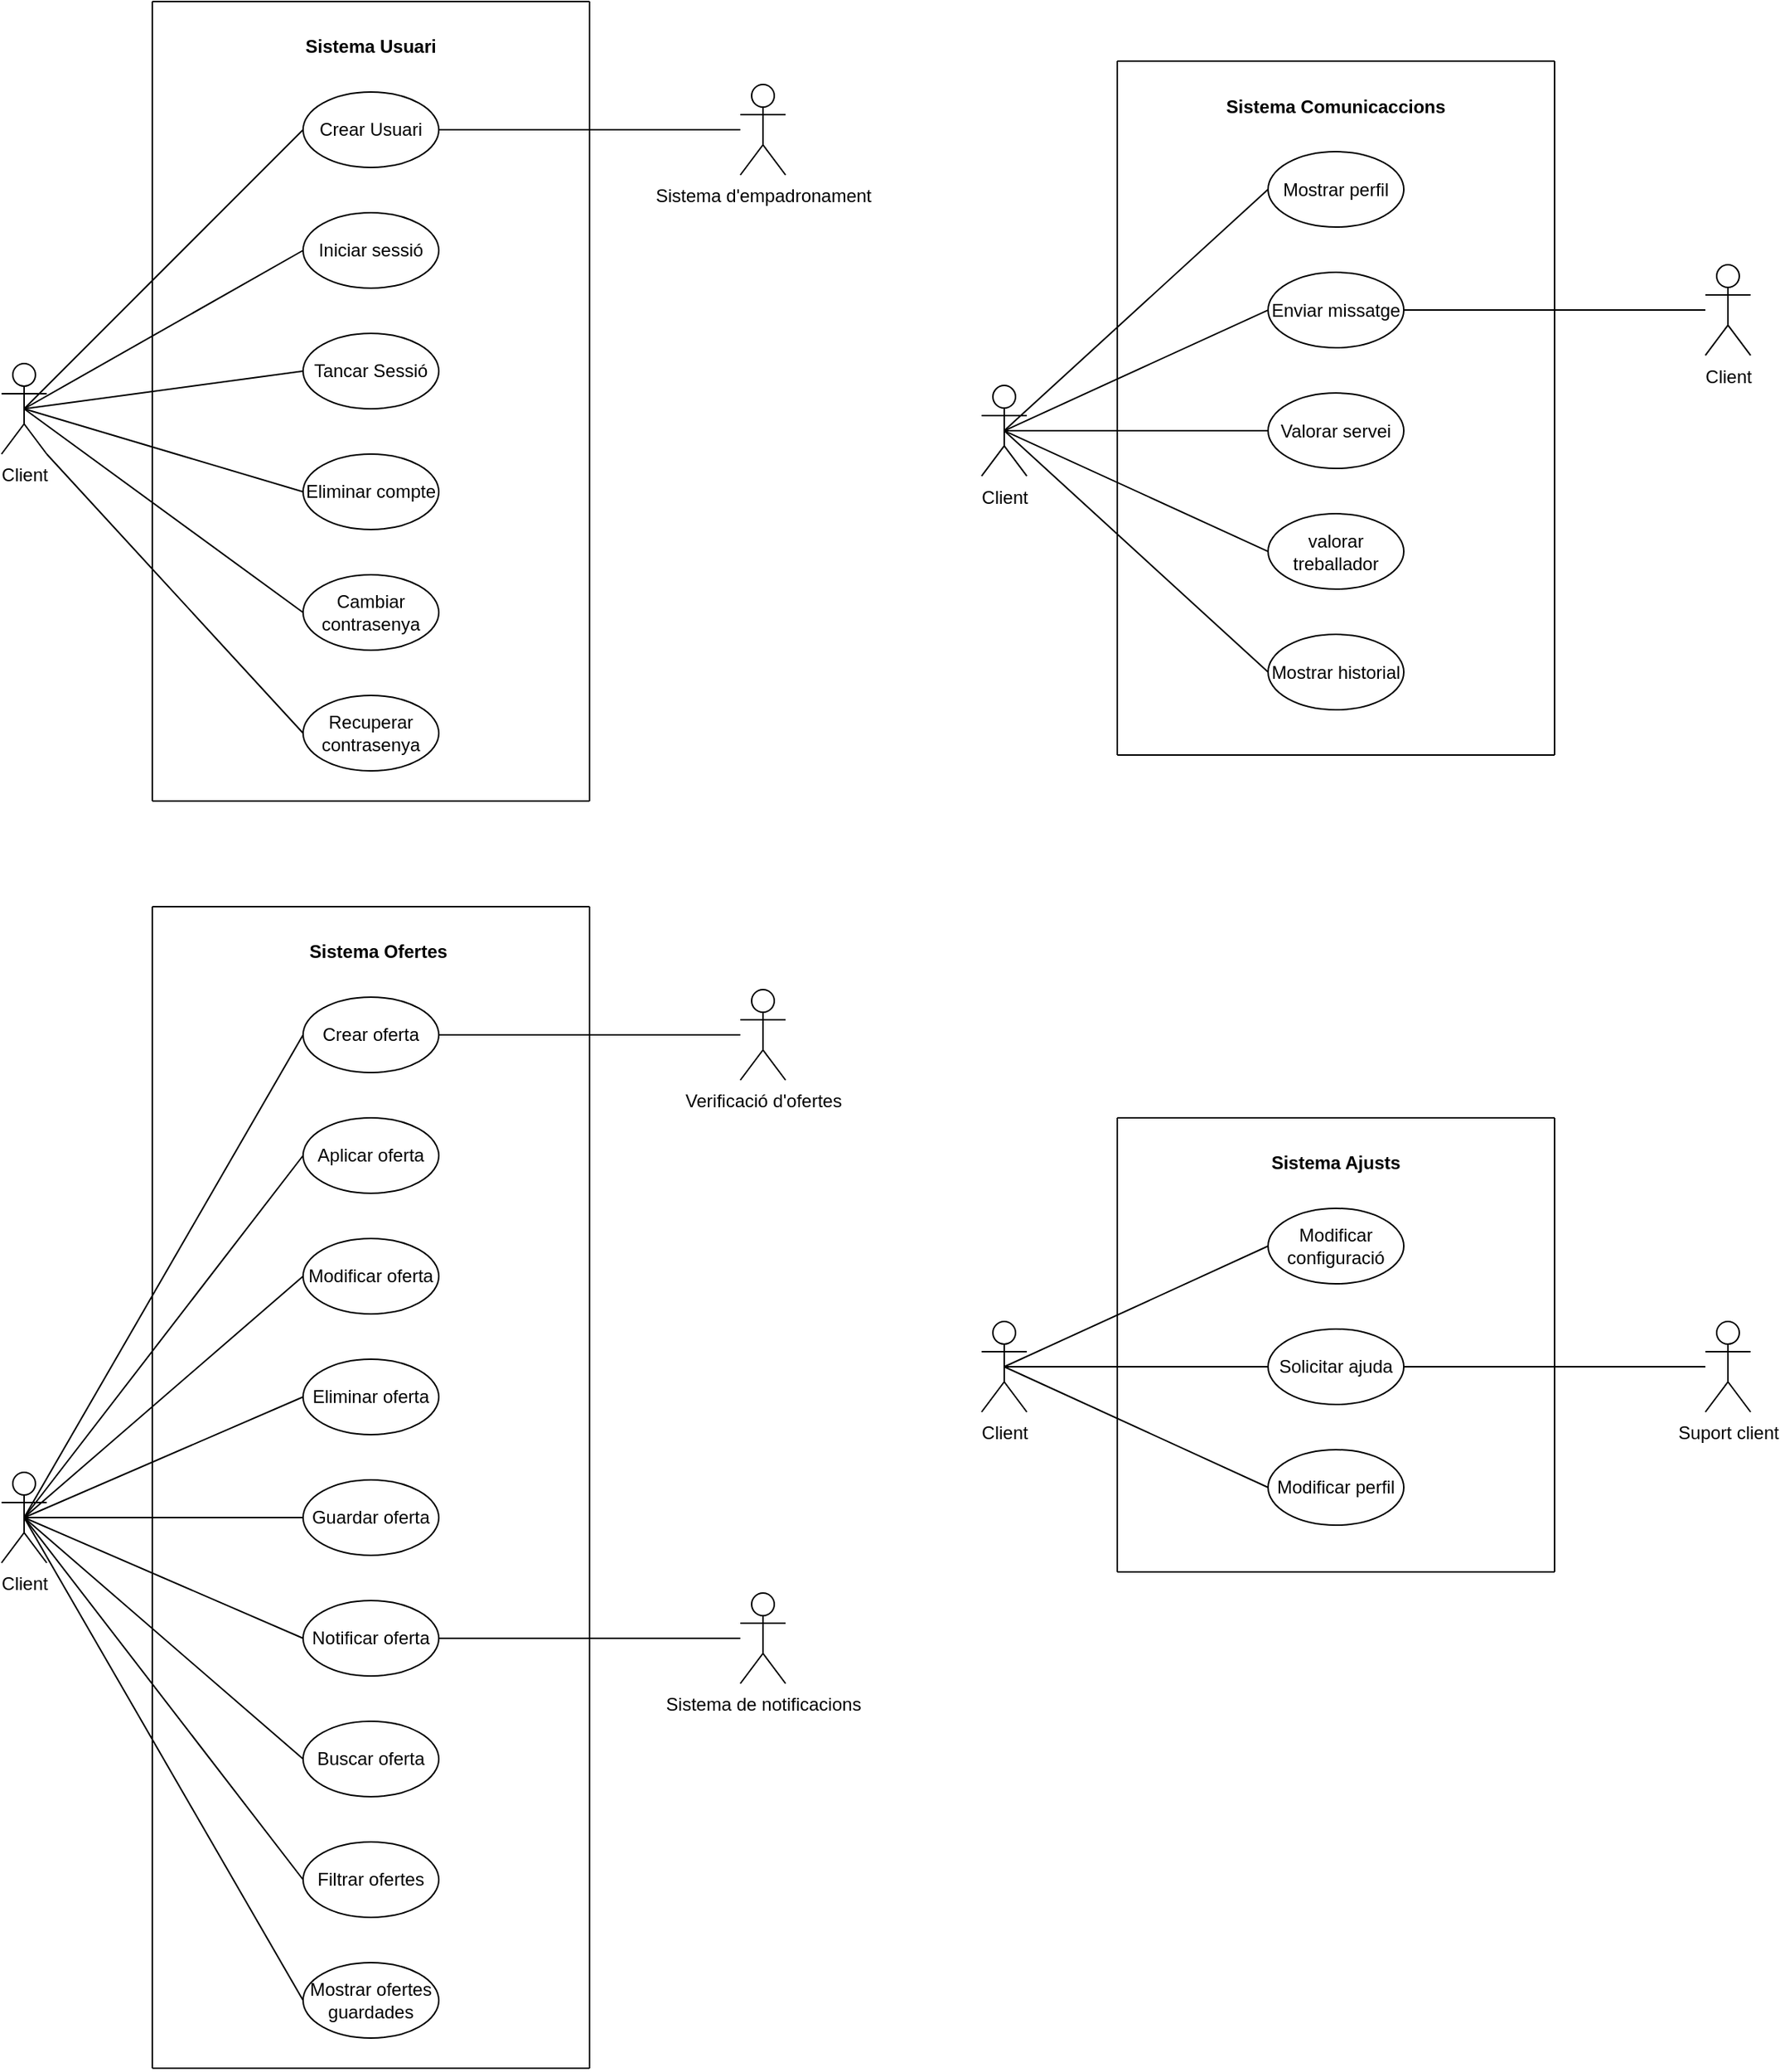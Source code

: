<mxfile version="22.0.8" type="google">
  <diagram name="Página-1" id="-wLCwBoct2FzAgjnOTU8">
    <mxGraphModel grid="1" page="1" gridSize="10" guides="1" tooltips="1" connect="1" arrows="1" fold="1" pageScale="1" pageWidth="827" pageHeight="1169" math="0" shadow="0">
      <root>
        <mxCell id="0" />
        <mxCell id="1" parent="0" />
        <mxCell id="IFgAkzEarcToZHIrqF3G-2" value="Client" style="shape=umlActor;verticalLabelPosition=bottom;verticalAlign=top;html=1;outlineConnect=0;" vertex="1" parent="1">
          <mxGeometry x="70" y="330" width="30" height="60" as="geometry" />
        </mxCell>
        <mxCell id="IFgAkzEarcToZHIrqF3G-3" value="Crear Usuari" style="ellipse;whiteSpace=wrap;html=1;" vertex="1" parent="1">
          <mxGeometry x="270" y="150" width="90" height="50" as="geometry" />
        </mxCell>
        <mxCell id="IFgAkzEarcToZHIrqF3G-4" value="" style="endArrow=none;html=1;rounded=0;exitX=0.5;exitY=0.5;exitDx=0;exitDy=0;exitPerimeter=0;entryX=0;entryY=0.5;entryDx=0;entryDy=0;" edge="1" parent="1" source="IFgAkzEarcToZHIrqF3G-2" target="IFgAkzEarcToZHIrqF3G-3">
          <mxGeometry width="50" height="50" relative="1" as="geometry">
            <mxPoint x="260" y="350" as="sourcePoint" />
            <mxPoint x="350" y="220" as="targetPoint" />
          </mxGeometry>
        </mxCell>
        <mxCell id="IFgAkzEarcToZHIrqF3G-7" value="Tancar Sessió" style="ellipse;whiteSpace=wrap;html=1;" vertex="1" parent="1">
          <mxGeometry x="270" y="310" width="90" height="50" as="geometry" />
        </mxCell>
        <mxCell id="IFgAkzEarcToZHIrqF3G-8" value="Iniciar sessió" style="ellipse;whiteSpace=wrap;html=1;" vertex="1" parent="1">
          <mxGeometry x="270" y="230" width="90" height="50" as="geometry" />
        </mxCell>
        <mxCell id="IFgAkzEarcToZHIrqF3G-9" value="Cambiar contrasenya" style="ellipse;whiteSpace=wrap;html=1;" vertex="1" parent="1">
          <mxGeometry x="270" y="470" width="90" height="50" as="geometry" />
        </mxCell>
        <mxCell id="IFgAkzEarcToZHIrqF3G-13" value="&lt;b&gt;Sistema Usuari&lt;/b&gt;" style="text;html=1;strokeColor=none;fillColor=none;align=center;verticalAlign=middle;whiteSpace=wrap;rounded=0;" vertex="1" parent="1">
          <mxGeometry x="270" y="110" width="90" height="20" as="geometry" />
        </mxCell>
        <mxCell id="IFgAkzEarcToZHIrqF3G-15" value="" style="endArrow=none;html=1;rounded=0;exitX=0.5;exitY=0.5;exitDx=0;exitDy=0;exitPerimeter=0;entryX=0;entryY=0.5;entryDx=0;entryDy=0;" edge="1" parent="1" source="IFgAkzEarcToZHIrqF3G-2" target="IFgAkzEarcToZHIrqF3G-7">
          <mxGeometry width="50" height="50" relative="1" as="geometry">
            <mxPoint x="160" y="360" as="sourcePoint" />
            <mxPoint x="210" y="310" as="targetPoint" />
          </mxGeometry>
        </mxCell>
        <mxCell id="IFgAkzEarcToZHIrqF3G-16" value="" style="endArrow=none;html=1;rounded=0;exitX=0.5;exitY=0.5;exitDx=0;exitDy=0;exitPerimeter=0;entryX=0;entryY=0.5;entryDx=0;entryDy=0;" edge="1" parent="1" source="IFgAkzEarcToZHIrqF3G-2" target="IFgAkzEarcToZHIrqF3G-9">
          <mxGeometry width="50" height="50" relative="1" as="geometry">
            <mxPoint x="160" y="390" as="sourcePoint" />
            <mxPoint x="210" y="340" as="targetPoint" />
          </mxGeometry>
        </mxCell>
        <mxCell id="IFgAkzEarcToZHIrqF3G-24" value="" style="endArrow=none;html=1;rounded=0;entryX=0;entryY=0.5;entryDx=0;entryDy=0;exitX=0.5;exitY=0.5;exitDx=0;exitDy=0;exitPerimeter=0;" edge="1" parent="1" source="IFgAkzEarcToZHIrqF3G-2" target="IFgAkzEarcToZHIrqF3G-8">
          <mxGeometry width="50" height="50" relative="1" as="geometry">
            <mxPoint x="460" y="380" as="sourcePoint" />
            <mxPoint x="510" y="330" as="targetPoint" />
          </mxGeometry>
        </mxCell>
        <mxCell id="IFgAkzEarcToZHIrqF3G-25" value="Eliminar compte" style="ellipse;whiteSpace=wrap;html=1;" vertex="1" parent="1">
          <mxGeometry x="270" y="390" width="90" height="50" as="geometry" />
        </mxCell>
        <mxCell id="IFgAkzEarcToZHIrqF3G-26" value="" style="endArrow=none;html=1;rounded=0;entryX=0;entryY=0.5;entryDx=0;entryDy=0;exitX=0.5;exitY=0.5;exitDx=0;exitDy=0;exitPerimeter=0;" edge="1" parent="1" source="IFgAkzEarcToZHIrqF3G-2" target="IFgAkzEarcToZHIrqF3G-25">
          <mxGeometry width="50" height="50" relative="1" as="geometry">
            <mxPoint x="190" y="440" as="sourcePoint" />
            <mxPoint x="240" y="390" as="targetPoint" />
          </mxGeometry>
        </mxCell>
        <mxCell id="IFgAkzEarcToZHIrqF3G-78" value="" style="endArrow=none;html=1;rounded=0;strokeWidth=1;" edge="1" parent="1">
          <mxGeometry width="50" height="50" relative="1" as="geometry">
            <mxPoint x="170" y="620" as="sourcePoint" />
            <mxPoint x="170" y="90" as="targetPoint" />
            <Array as="points">
              <mxPoint x="170" y="360" />
            </Array>
          </mxGeometry>
        </mxCell>
        <mxCell id="IFgAkzEarcToZHIrqF3G-79" value="" style="endArrow=none;html=1;rounded=0;strokeWidth=1;" edge="1" parent="1">
          <mxGeometry width="50" height="50" relative="1" as="geometry">
            <mxPoint x="460" y="90" as="sourcePoint" />
            <mxPoint x="170" y="90" as="targetPoint" />
          </mxGeometry>
        </mxCell>
        <mxCell id="IFgAkzEarcToZHIrqF3G-80" value="" style="endArrow=none;html=1;rounded=0;strokeWidth=1;" edge="1" parent="1">
          <mxGeometry width="50" height="50" relative="1" as="geometry">
            <mxPoint x="460" y="620" as="sourcePoint" />
            <mxPoint x="460" y="90" as="targetPoint" />
          </mxGeometry>
        </mxCell>
        <mxCell id="IFgAkzEarcToZHIrqF3G-81" value="" style="endArrow=none;html=1;rounded=0;strokeWidth=1;" edge="1" parent="1">
          <mxGeometry width="50" height="50" relative="1" as="geometry">
            <mxPoint x="170" y="620" as="sourcePoint" />
            <mxPoint x="460" y="620" as="targetPoint" />
          </mxGeometry>
        </mxCell>
        <mxCell id="IFgAkzEarcToZHIrqF3G-84" value="Recuperar contrasenya" style="ellipse;whiteSpace=wrap;html=1;" vertex="1" parent="1">
          <mxGeometry x="270" y="550" width="90" height="50" as="geometry" />
        </mxCell>
        <mxCell id="IFgAkzEarcToZHIrqF3G-85" value="" style="endArrow=none;html=1;rounded=0;entryX=0;entryY=0.5;entryDx=0;entryDy=0;" edge="1" parent="1" target="IFgAkzEarcToZHIrqF3G-84">
          <mxGeometry width="50" height="50" relative="1" as="geometry">
            <mxPoint x="100" y="389.999" as="sourcePoint" />
            <mxPoint x="210" y="426.08" as="targetPoint" />
          </mxGeometry>
        </mxCell>
        <mxCell id="IFgAkzEarcToZHIrqF3G-88" value="Sistema d&#39;empadronament" style="shape=umlActor;verticalLabelPosition=bottom;verticalAlign=top;html=1;outlineConnect=0;" vertex="1" parent="1">
          <mxGeometry x="560" y="145" width="30" height="60" as="geometry" />
        </mxCell>
        <mxCell id="IFgAkzEarcToZHIrqF3G-89" value="" style="endArrow=none;html=1;rounded=0;exitX=1;exitY=0.5;exitDx=0;exitDy=0;" edge="1" parent="1" source="IFgAkzEarcToZHIrqF3G-3" target="IFgAkzEarcToZHIrqF3G-88">
          <mxGeometry width="50" height="50" relative="1" as="geometry">
            <mxPoint x="480" y="470" as="sourcePoint" />
            <mxPoint x="665" y="285" as="targetPoint" />
          </mxGeometry>
        </mxCell>
        <mxCell id="IFgAkzEarcToZHIrqF3G-90" value="Client" style="shape=umlActor;verticalLabelPosition=bottom;verticalAlign=top;html=1;outlineConnect=0;" vertex="1" parent="1">
          <mxGeometry x="70" y="1065" width="30" height="60" as="geometry" />
        </mxCell>
        <mxCell id="IFgAkzEarcToZHIrqF3G-91" value="Crear oferta" style="ellipse;whiteSpace=wrap;html=1;" vertex="1" parent="1">
          <mxGeometry x="270" y="750" width="90" height="50" as="geometry" />
        </mxCell>
        <mxCell id="IFgAkzEarcToZHIrqF3G-92" value="" style="endArrow=none;html=1;rounded=0;exitX=0.5;exitY=0.5;exitDx=0;exitDy=0;exitPerimeter=0;entryX=0;entryY=0.5;entryDx=0;entryDy=0;" edge="1" parent="1" source="IFgAkzEarcToZHIrqF3G-90" target="IFgAkzEarcToZHIrqF3G-91">
          <mxGeometry width="50" height="50" relative="1" as="geometry">
            <mxPoint x="260" y="950" as="sourcePoint" />
            <mxPoint x="350" y="820" as="targetPoint" />
          </mxGeometry>
        </mxCell>
        <mxCell id="IFgAkzEarcToZHIrqF3G-93" value="Modificar oferta" style="ellipse;whiteSpace=wrap;html=1;" vertex="1" parent="1">
          <mxGeometry x="270" y="910" width="90" height="50" as="geometry" />
        </mxCell>
        <mxCell id="IFgAkzEarcToZHIrqF3G-94" value="Aplicar oferta" style="ellipse;whiteSpace=wrap;html=1;" vertex="1" parent="1">
          <mxGeometry x="270" y="830" width="90" height="50" as="geometry" />
        </mxCell>
        <mxCell id="IFgAkzEarcToZHIrqF3G-95" value="Guardar oferta" style="ellipse;whiteSpace=wrap;html=1;" vertex="1" parent="1">
          <mxGeometry x="270" y="1070" width="90" height="50" as="geometry" />
        </mxCell>
        <mxCell id="IFgAkzEarcToZHIrqF3G-96" value="&lt;b&gt;Sistema Ofertes&lt;/b&gt;" style="text;html=1;strokeColor=none;fillColor=none;align=center;verticalAlign=middle;whiteSpace=wrap;rounded=0;" vertex="1" parent="1">
          <mxGeometry x="270" y="710" width="100" height="20" as="geometry" />
        </mxCell>
        <mxCell id="IFgAkzEarcToZHIrqF3G-97" value="" style="endArrow=none;html=1;rounded=0;exitX=0.5;exitY=0.5;exitDx=0;exitDy=0;exitPerimeter=0;entryX=0;entryY=0.5;entryDx=0;entryDy=0;" edge="1" parent="1" source="IFgAkzEarcToZHIrqF3G-90" target="IFgAkzEarcToZHIrqF3G-93">
          <mxGeometry width="50" height="50" relative="1" as="geometry">
            <mxPoint x="160" y="960" as="sourcePoint" />
            <mxPoint x="210" y="910" as="targetPoint" />
          </mxGeometry>
        </mxCell>
        <mxCell id="IFgAkzEarcToZHIrqF3G-98" value="" style="endArrow=none;html=1;rounded=0;exitX=0.5;exitY=0.5;exitDx=0;exitDy=0;exitPerimeter=0;entryX=0;entryY=0.5;entryDx=0;entryDy=0;" edge="1" parent="1" source="IFgAkzEarcToZHIrqF3G-90" target="IFgAkzEarcToZHIrqF3G-95">
          <mxGeometry width="50" height="50" relative="1" as="geometry">
            <mxPoint x="160" y="990" as="sourcePoint" />
            <mxPoint x="210" y="940" as="targetPoint" />
          </mxGeometry>
        </mxCell>
        <mxCell id="IFgAkzEarcToZHIrqF3G-99" value="" style="endArrow=none;html=1;rounded=0;entryX=0;entryY=0.5;entryDx=0;entryDy=0;exitX=0.5;exitY=0.5;exitDx=0;exitDy=0;exitPerimeter=0;" edge="1" parent="1" source="IFgAkzEarcToZHIrqF3G-90" target="IFgAkzEarcToZHIrqF3G-94">
          <mxGeometry width="50" height="50" relative="1" as="geometry">
            <mxPoint x="460" y="980" as="sourcePoint" />
            <mxPoint x="510" y="930" as="targetPoint" />
          </mxGeometry>
        </mxCell>
        <mxCell id="IFgAkzEarcToZHIrqF3G-100" value="Eliminar oferta" style="ellipse;whiteSpace=wrap;html=1;" vertex="1" parent="1">
          <mxGeometry x="270" y="990" width="90" height="50" as="geometry" />
        </mxCell>
        <mxCell id="IFgAkzEarcToZHIrqF3G-101" value="" style="endArrow=none;html=1;rounded=0;entryX=0;entryY=0.5;entryDx=0;entryDy=0;exitX=0.5;exitY=0.5;exitDx=0;exitDy=0;exitPerimeter=0;" edge="1" parent="1" source="IFgAkzEarcToZHIrqF3G-90" target="IFgAkzEarcToZHIrqF3G-100">
          <mxGeometry width="50" height="50" relative="1" as="geometry">
            <mxPoint x="190" y="1040" as="sourcePoint" />
            <mxPoint x="240" y="990" as="targetPoint" />
          </mxGeometry>
        </mxCell>
        <mxCell id="IFgAkzEarcToZHIrqF3G-102" value="" style="endArrow=none;html=1;rounded=0;strokeWidth=1;" edge="1" parent="1">
          <mxGeometry width="50" height="50" relative="1" as="geometry">
            <mxPoint x="170" y="1460" as="sourcePoint" />
            <mxPoint x="170" y="690" as="targetPoint" />
            <Array as="points">
              <mxPoint x="170" y="960" />
            </Array>
          </mxGeometry>
        </mxCell>
        <mxCell id="IFgAkzEarcToZHIrqF3G-103" value="" style="endArrow=none;html=1;rounded=0;strokeWidth=1;" edge="1" parent="1">
          <mxGeometry width="50" height="50" relative="1" as="geometry">
            <mxPoint x="460" y="690" as="sourcePoint" />
            <mxPoint x="170" y="690" as="targetPoint" />
          </mxGeometry>
        </mxCell>
        <mxCell id="IFgAkzEarcToZHIrqF3G-104" value="" style="endArrow=none;html=1;rounded=0;strokeWidth=1;" edge="1" parent="1">
          <mxGeometry width="50" height="50" relative="1" as="geometry">
            <mxPoint x="460" y="1460" as="sourcePoint" />
            <mxPoint x="460" y="690" as="targetPoint" />
          </mxGeometry>
        </mxCell>
        <mxCell id="IFgAkzEarcToZHIrqF3G-106" value="Notificar oferta" style="ellipse;whiteSpace=wrap;html=1;" vertex="1" parent="1">
          <mxGeometry x="270" y="1150" width="90" height="50" as="geometry" />
        </mxCell>
        <mxCell id="IFgAkzEarcToZHIrqF3G-107" value="" style="endArrow=none;html=1;rounded=0;entryX=0;entryY=0.5;entryDx=0;entryDy=0;exitX=0.5;exitY=0.5;exitDx=0;exitDy=0;exitPerimeter=0;" edge="1" parent="1" source="IFgAkzEarcToZHIrqF3G-90" target="IFgAkzEarcToZHIrqF3G-106">
          <mxGeometry width="50" height="50" relative="1" as="geometry">
            <mxPoint x="100" y="989.999" as="sourcePoint" />
            <mxPoint x="210" y="1026.08" as="targetPoint" />
          </mxGeometry>
        </mxCell>
        <mxCell id="IFgAkzEarcToZHIrqF3G-108" value="Verificació d&#39;ofertes" style="shape=umlActor;verticalLabelPosition=bottom;verticalAlign=top;html=1;outlineConnect=0;" vertex="1" parent="1">
          <mxGeometry x="560" y="745" width="30" height="60" as="geometry" />
        </mxCell>
        <mxCell id="IFgAkzEarcToZHIrqF3G-109" value="" style="endArrow=none;html=1;rounded=0;exitX=1;exitY=0.5;exitDx=0;exitDy=0;" edge="1" parent="1" source="IFgAkzEarcToZHIrqF3G-91" target="IFgAkzEarcToZHIrqF3G-108">
          <mxGeometry width="50" height="50" relative="1" as="geometry">
            <mxPoint x="480" y="1070" as="sourcePoint" />
            <mxPoint x="665" y="885" as="targetPoint" />
          </mxGeometry>
        </mxCell>
        <mxCell id="IFgAkzEarcToZHIrqF3G-110" value="" style="endArrow=none;html=1;rounded=0;strokeWidth=1;" edge="1" parent="1">
          <mxGeometry width="50" height="50" relative="1" as="geometry">
            <mxPoint x="170" y="1460" as="sourcePoint" />
            <mxPoint x="460" y="1460" as="targetPoint" />
          </mxGeometry>
        </mxCell>
        <mxCell id="IFgAkzEarcToZHIrqF3G-111" value="Buscar oferta" style="ellipse;whiteSpace=wrap;html=1;" vertex="1" parent="1">
          <mxGeometry x="270" y="1230" width="90" height="50" as="geometry" />
        </mxCell>
        <mxCell id="IFgAkzEarcToZHIrqF3G-112" value="" style="endArrow=none;html=1;rounded=0;entryX=0;entryY=0.5;entryDx=0;entryDy=0;exitX=0.5;exitY=0.5;exitDx=0;exitDy=0;exitPerimeter=0;" edge="1" parent="1" source="IFgAkzEarcToZHIrqF3G-90" target="IFgAkzEarcToZHIrqF3G-111">
          <mxGeometry width="50" height="50" relative="1" as="geometry">
            <mxPoint x="100" y="1059.999" as="sourcePoint" />
            <mxPoint x="210" y="1096.08" as="targetPoint" />
          </mxGeometry>
        </mxCell>
        <mxCell id="IFgAkzEarcToZHIrqF3G-113" value="Filtrar ofertes" style="ellipse;whiteSpace=wrap;html=1;" vertex="1" parent="1">
          <mxGeometry x="270" y="1310" width="90" height="50" as="geometry" />
        </mxCell>
        <mxCell id="IFgAkzEarcToZHIrqF3G-114" value="" style="endArrow=none;html=1;rounded=0;entryX=0;entryY=0.5;entryDx=0;entryDy=0;exitX=0.5;exitY=0.5;exitDx=0;exitDy=0;exitPerimeter=0;" edge="1" parent="1" source="IFgAkzEarcToZHIrqF3G-90" target="IFgAkzEarcToZHIrqF3G-113">
          <mxGeometry width="50" height="50" relative="1" as="geometry">
            <mxPoint x="85" y="1030" as="sourcePoint" />
            <mxPoint x="210" y="1166.08" as="targetPoint" />
          </mxGeometry>
        </mxCell>
        <mxCell id="IFgAkzEarcToZHIrqF3G-115" value="Mostrar ofertes guardades" style="ellipse;whiteSpace=wrap;html=1;" vertex="1" parent="1">
          <mxGeometry x="270" y="1390" width="90" height="50" as="geometry" />
        </mxCell>
        <mxCell id="IFgAkzEarcToZHIrqF3G-116" value="" style="endArrow=none;html=1;rounded=0;entryX=0;entryY=0.5;entryDx=0;entryDy=0;exitX=0.5;exitY=0.5;exitDx=0;exitDy=0;exitPerimeter=0;" edge="1" parent="1" source="IFgAkzEarcToZHIrqF3G-90" target="IFgAkzEarcToZHIrqF3G-115">
          <mxGeometry width="50" height="50" relative="1" as="geometry">
            <mxPoint x="85" y="1100" as="sourcePoint" />
            <mxPoint x="210" y="1236.08" as="targetPoint" />
          </mxGeometry>
        </mxCell>
        <mxCell id="IFgAkzEarcToZHIrqF3G-117" value="Sistema de notificacions" style="shape=umlActor;verticalLabelPosition=bottom;verticalAlign=top;html=1;outlineConnect=0;" vertex="1" parent="1">
          <mxGeometry x="560" y="1145" width="30" height="60" as="geometry" />
        </mxCell>
        <mxCell id="IFgAkzEarcToZHIrqF3G-118" value="" style="endArrow=none;html=1;rounded=0;exitX=1;exitY=0.5;exitDx=0;exitDy=0;" edge="1" parent="1" source="IFgAkzEarcToZHIrqF3G-106" target="IFgAkzEarcToZHIrqF3G-117">
          <mxGeometry width="50" height="50" relative="1" as="geometry">
            <mxPoint x="360" y="1170" as="sourcePoint" />
            <mxPoint x="665" y="1280" as="targetPoint" />
          </mxGeometry>
        </mxCell>
        <mxCell id="IFgAkzEarcToZHIrqF3G-119" value="Client" style="shape=umlActor;verticalLabelPosition=bottom;verticalAlign=top;html=1;outlineConnect=0;" vertex="1" parent="1">
          <mxGeometry x="720" y="344.52" width="30" height="60" as="geometry" />
        </mxCell>
        <mxCell id="IFgAkzEarcToZHIrqF3G-120" value="Mostrar perfil" style="ellipse;whiteSpace=wrap;html=1;" vertex="1" parent="1">
          <mxGeometry x="910" y="189.52" width="90" height="50" as="geometry" />
        </mxCell>
        <mxCell id="IFgAkzEarcToZHIrqF3G-121" value="" style="endArrow=none;html=1;rounded=0;exitX=0.5;exitY=0.5;exitDx=0;exitDy=0;exitPerimeter=0;entryX=0;entryY=0.5;entryDx=0;entryDy=0;" edge="1" parent="1" source="IFgAkzEarcToZHIrqF3G-119" target="IFgAkzEarcToZHIrqF3G-120">
          <mxGeometry width="50" height="50" relative="1" as="geometry">
            <mxPoint x="900" y="389.52" as="sourcePoint" />
            <mxPoint x="990" y="259.52" as="targetPoint" />
          </mxGeometry>
        </mxCell>
        <mxCell id="IFgAkzEarcToZHIrqF3G-122" value="Valorar servei" style="ellipse;whiteSpace=wrap;html=1;" vertex="1" parent="1">
          <mxGeometry x="910" y="349.52" width="90" height="50" as="geometry" />
        </mxCell>
        <mxCell id="IFgAkzEarcToZHIrqF3G-123" value="Enviar missatge" style="ellipse;whiteSpace=wrap;html=1;" vertex="1" parent="1">
          <mxGeometry x="910" y="269.52" width="90" height="50" as="geometry" />
        </mxCell>
        <mxCell id="IFgAkzEarcToZHIrqF3G-124" value="Mostrar historial" style="ellipse;whiteSpace=wrap;html=1;" vertex="1" parent="1">
          <mxGeometry x="910" y="509.52" width="90" height="50" as="geometry" />
        </mxCell>
        <mxCell id="IFgAkzEarcToZHIrqF3G-125" value="&lt;b&gt;Sistema Comunicaccions&lt;/b&gt;" style="text;html=1;strokeColor=none;fillColor=none;align=center;verticalAlign=middle;whiteSpace=wrap;rounded=0;" vertex="1" parent="1">
          <mxGeometry x="875" y="149.52" width="160" height="20" as="geometry" />
        </mxCell>
        <mxCell id="IFgAkzEarcToZHIrqF3G-126" value="" style="endArrow=none;html=1;rounded=0;exitX=0.5;exitY=0.5;exitDx=0;exitDy=0;exitPerimeter=0;entryX=0;entryY=0.5;entryDx=0;entryDy=0;" edge="1" parent="1" source="IFgAkzEarcToZHIrqF3G-119" target="IFgAkzEarcToZHIrqF3G-122">
          <mxGeometry width="50" height="50" relative="1" as="geometry">
            <mxPoint x="800" y="399.52" as="sourcePoint" />
            <mxPoint x="850" y="349.52" as="targetPoint" />
          </mxGeometry>
        </mxCell>
        <mxCell id="IFgAkzEarcToZHIrqF3G-127" value="" style="endArrow=none;html=1;rounded=0;exitX=0.5;exitY=0.5;exitDx=0;exitDy=0;exitPerimeter=0;entryX=0;entryY=0.5;entryDx=0;entryDy=0;" edge="1" parent="1" source="IFgAkzEarcToZHIrqF3G-119" target="IFgAkzEarcToZHIrqF3G-124">
          <mxGeometry width="50" height="50" relative="1" as="geometry">
            <mxPoint x="800" y="429.52" as="sourcePoint" />
            <mxPoint x="850" y="379.52" as="targetPoint" />
          </mxGeometry>
        </mxCell>
        <mxCell id="IFgAkzEarcToZHIrqF3G-128" value="" style="endArrow=none;html=1;rounded=0;entryX=0;entryY=0.5;entryDx=0;entryDy=0;exitX=0.5;exitY=0.5;exitDx=0;exitDy=0;exitPerimeter=0;" edge="1" parent="1" source="IFgAkzEarcToZHIrqF3G-119" target="IFgAkzEarcToZHIrqF3G-123">
          <mxGeometry width="50" height="50" relative="1" as="geometry">
            <mxPoint x="1100" y="419.52" as="sourcePoint" />
            <mxPoint x="1150" y="369.52" as="targetPoint" />
          </mxGeometry>
        </mxCell>
        <mxCell id="IFgAkzEarcToZHIrqF3G-129" value="valorar treballador" style="ellipse;whiteSpace=wrap;html=1;" vertex="1" parent="1">
          <mxGeometry x="910" y="429.52" width="90" height="50" as="geometry" />
        </mxCell>
        <mxCell id="IFgAkzEarcToZHIrqF3G-130" value="" style="endArrow=none;html=1;rounded=0;entryX=0;entryY=0.5;entryDx=0;entryDy=0;exitX=0.5;exitY=0.5;exitDx=0;exitDy=0;exitPerimeter=0;" edge="1" parent="1" source="IFgAkzEarcToZHIrqF3G-119" target="IFgAkzEarcToZHIrqF3G-129">
          <mxGeometry width="50" height="50" relative="1" as="geometry">
            <mxPoint x="830" y="479.52" as="sourcePoint" />
            <mxPoint x="880" y="429.52" as="targetPoint" />
          </mxGeometry>
        </mxCell>
        <mxCell id="IFgAkzEarcToZHIrqF3G-131" value="" style="endArrow=none;html=1;rounded=0;strokeWidth=1;" edge="1" parent="1">
          <mxGeometry width="50" height="50" relative="1" as="geometry">
            <mxPoint x="810" y="589.52" as="sourcePoint" />
            <mxPoint x="810" y="129.52" as="targetPoint" />
            <Array as="points">
              <mxPoint x="810" y="399.52" />
            </Array>
          </mxGeometry>
        </mxCell>
        <mxCell id="IFgAkzEarcToZHIrqF3G-132" value="" style="endArrow=none;html=1;rounded=0;strokeWidth=1;" edge="1" parent="1">
          <mxGeometry width="50" height="50" relative="1" as="geometry">
            <mxPoint x="1100" y="129.52" as="sourcePoint" />
            <mxPoint x="810" y="129.52" as="targetPoint" />
          </mxGeometry>
        </mxCell>
        <mxCell id="IFgAkzEarcToZHIrqF3G-133" value="" style="endArrow=none;html=1;rounded=0;strokeWidth=1;" edge="1" parent="1">
          <mxGeometry width="50" height="50" relative="1" as="geometry">
            <mxPoint x="1100" y="589.52" as="sourcePoint" />
            <mxPoint x="1100" y="129.52" as="targetPoint" />
          </mxGeometry>
        </mxCell>
        <mxCell id="IFgAkzEarcToZHIrqF3G-134" value="" style="endArrow=none;html=1;rounded=0;strokeWidth=1;" edge="1" parent="1">
          <mxGeometry width="50" height="50" relative="1" as="geometry">
            <mxPoint x="810" y="589.52" as="sourcePoint" />
            <mxPoint x="1100" y="589.52" as="targetPoint" />
          </mxGeometry>
        </mxCell>
        <mxCell id="IFgAkzEarcToZHIrqF3G-137" value="Client" style="shape=umlActor;verticalLabelPosition=bottom;verticalAlign=top;html=1;outlineConnect=0;" vertex="1" parent="1">
          <mxGeometry x="1200" y="264.52" width="30" height="60" as="geometry" />
        </mxCell>
        <mxCell id="IFgAkzEarcToZHIrqF3G-138" value="" style="endArrow=none;html=1;rounded=0;exitX=1;exitY=0.5;exitDx=0;exitDy=0;" edge="1" parent="1" source="IFgAkzEarcToZHIrqF3G-123" target="IFgAkzEarcToZHIrqF3G-137">
          <mxGeometry width="50" height="50" relative="1" as="geometry">
            <mxPoint x="1020" y="294.52" as="sourcePoint" />
            <mxPoint x="1305" y="404.52" as="targetPoint" />
          </mxGeometry>
        </mxCell>
        <mxCell id="IFgAkzEarcToZHIrqF3G-139" value="Client" style="shape=umlActor;verticalLabelPosition=bottom;verticalAlign=top;html=1;outlineConnect=0;" vertex="1" parent="1">
          <mxGeometry x="720" y="965" width="30" height="60" as="geometry" />
        </mxCell>
        <mxCell id="IFgAkzEarcToZHIrqF3G-140" value="Modificar configuració" style="ellipse;whiteSpace=wrap;html=1;" vertex="1" parent="1">
          <mxGeometry x="910" y="890" width="90" height="50" as="geometry" />
        </mxCell>
        <mxCell id="IFgAkzEarcToZHIrqF3G-141" value="" style="endArrow=none;html=1;rounded=0;exitX=0.5;exitY=0.5;exitDx=0;exitDy=0;exitPerimeter=0;entryX=0;entryY=0.5;entryDx=0;entryDy=0;" edge="1" parent="1" source="IFgAkzEarcToZHIrqF3G-139" target="IFgAkzEarcToZHIrqF3G-140">
          <mxGeometry width="50" height="50" relative="1" as="geometry">
            <mxPoint x="900" y="1090" as="sourcePoint" />
            <mxPoint x="990" y="960" as="targetPoint" />
          </mxGeometry>
        </mxCell>
        <mxCell id="IFgAkzEarcToZHIrqF3G-142" value="Modificar perfil" style="ellipse;whiteSpace=wrap;html=1;" vertex="1" parent="1">
          <mxGeometry x="910" y="1050" width="90" height="50" as="geometry" />
        </mxCell>
        <mxCell id="IFgAkzEarcToZHIrqF3G-143" value="Solicitar ajuda" style="ellipse;whiteSpace=wrap;html=1;" vertex="1" parent="1">
          <mxGeometry x="910" y="970" width="90" height="50" as="geometry" />
        </mxCell>
        <mxCell id="IFgAkzEarcToZHIrqF3G-145" value="&lt;b&gt;Sistema Ajusts&lt;/b&gt;" style="text;html=1;strokeColor=none;fillColor=none;align=center;verticalAlign=middle;whiteSpace=wrap;rounded=0;" vertex="1" parent="1">
          <mxGeometry x="875" y="850" width="160" height="20" as="geometry" />
        </mxCell>
        <mxCell id="IFgAkzEarcToZHIrqF3G-146" value="" style="endArrow=none;html=1;rounded=0;exitX=0.5;exitY=0.5;exitDx=0;exitDy=0;exitPerimeter=0;entryX=0;entryY=0.5;entryDx=0;entryDy=0;" edge="1" parent="1" source="IFgAkzEarcToZHIrqF3G-139" target="IFgAkzEarcToZHIrqF3G-142">
          <mxGeometry width="50" height="50" relative="1" as="geometry">
            <mxPoint x="800" y="1100" as="sourcePoint" />
            <mxPoint x="850" y="1050" as="targetPoint" />
          </mxGeometry>
        </mxCell>
        <mxCell id="IFgAkzEarcToZHIrqF3G-148" value="" style="endArrow=none;html=1;rounded=0;entryX=0;entryY=0.5;entryDx=0;entryDy=0;exitX=0.5;exitY=0.5;exitDx=0;exitDy=0;exitPerimeter=0;" edge="1" parent="1" source="IFgAkzEarcToZHIrqF3G-139" target="IFgAkzEarcToZHIrqF3G-143">
          <mxGeometry width="50" height="50" relative="1" as="geometry">
            <mxPoint x="1100" y="1120" as="sourcePoint" />
            <mxPoint x="1150" y="1070" as="targetPoint" />
          </mxGeometry>
        </mxCell>
        <mxCell id="IFgAkzEarcToZHIrqF3G-151" value="" style="endArrow=none;html=1;rounded=0;strokeWidth=1;" edge="1" parent="1">
          <mxGeometry width="50" height="50" relative="1" as="geometry">
            <mxPoint x="810" y="1131" as="sourcePoint" />
            <mxPoint x="810" y="830" as="targetPoint" />
            <Array as="points">
              <mxPoint x="810" y="1100" />
            </Array>
          </mxGeometry>
        </mxCell>
        <mxCell id="IFgAkzEarcToZHIrqF3G-152" value="" style="endArrow=none;html=1;rounded=0;strokeWidth=1;" edge="1" parent="1">
          <mxGeometry width="50" height="50" relative="1" as="geometry">
            <mxPoint x="1100" y="830" as="sourcePoint" />
            <mxPoint x="810" y="830" as="targetPoint" />
          </mxGeometry>
        </mxCell>
        <mxCell id="IFgAkzEarcToZHIrqF3G-153" value="" style="endArrow=none;html=1;rounded=0;strokeWidth=1;" edge="1" parent="1">
          <mxGeometry width="50" height="50" relative="1" as="geometry">
            <mxPoint x="1100" y="1131" as="sourcePoint" />
            <mxPoint x="1100" y="830" as="targetPoint" />
          </mxGeometry>
        </mxCell>
        <mxCell id="IFgAkzEarcToZHIrqF3G-154" value="" style="endArrow=none;html=1;rounded=0;strokeWidth=1;" edge="1" parent="1">
          <mxGeometry width="50" height="50" relative="1" as="geometry">
            <mxPoint x="810" y="1131" as="sourcePoint" />
            <mxPoint x="1100" y="1131" as="targetPoint" />
          </mxGeometry>
        </mxCell>
        <mxCell id="IFgAkzEarcToZHIrqF3G-155" value="Suport client" style="shape=umlActor;verticalLabelPosition=bottom;verticalAlign=top;html=1;outlineConnect=0;" vertex="1" parent="1">
          <mxGeometry x="1200" y="965" width="30" height="60" as="geometry" />
        </mxCell>
        <mxCell id="IFgAkzEarcToZHIrqF3G-156" value="" style="endArrow=none;html=1;rounded=0;exitX=1;exitY=0.5;exitDx=0;exitDy=0;" edge="1" parent="1" source="IFgAkzEarcToZHIrqF3G-143" target="IFgAkzEarcToZHIrqF3G-155">
          <mxGeometry width="50" height="50" relative="1" as="geometry">
            <mxPoint x="1020" y="995" as="sourcePoint" />
            <mxPoint x="1305" y="1105" as="targetPoint" />
          </mxGeometry>
        </mxCell>
      </root>
    </mxGraphModel>
  </diagram>
</mxfile>
